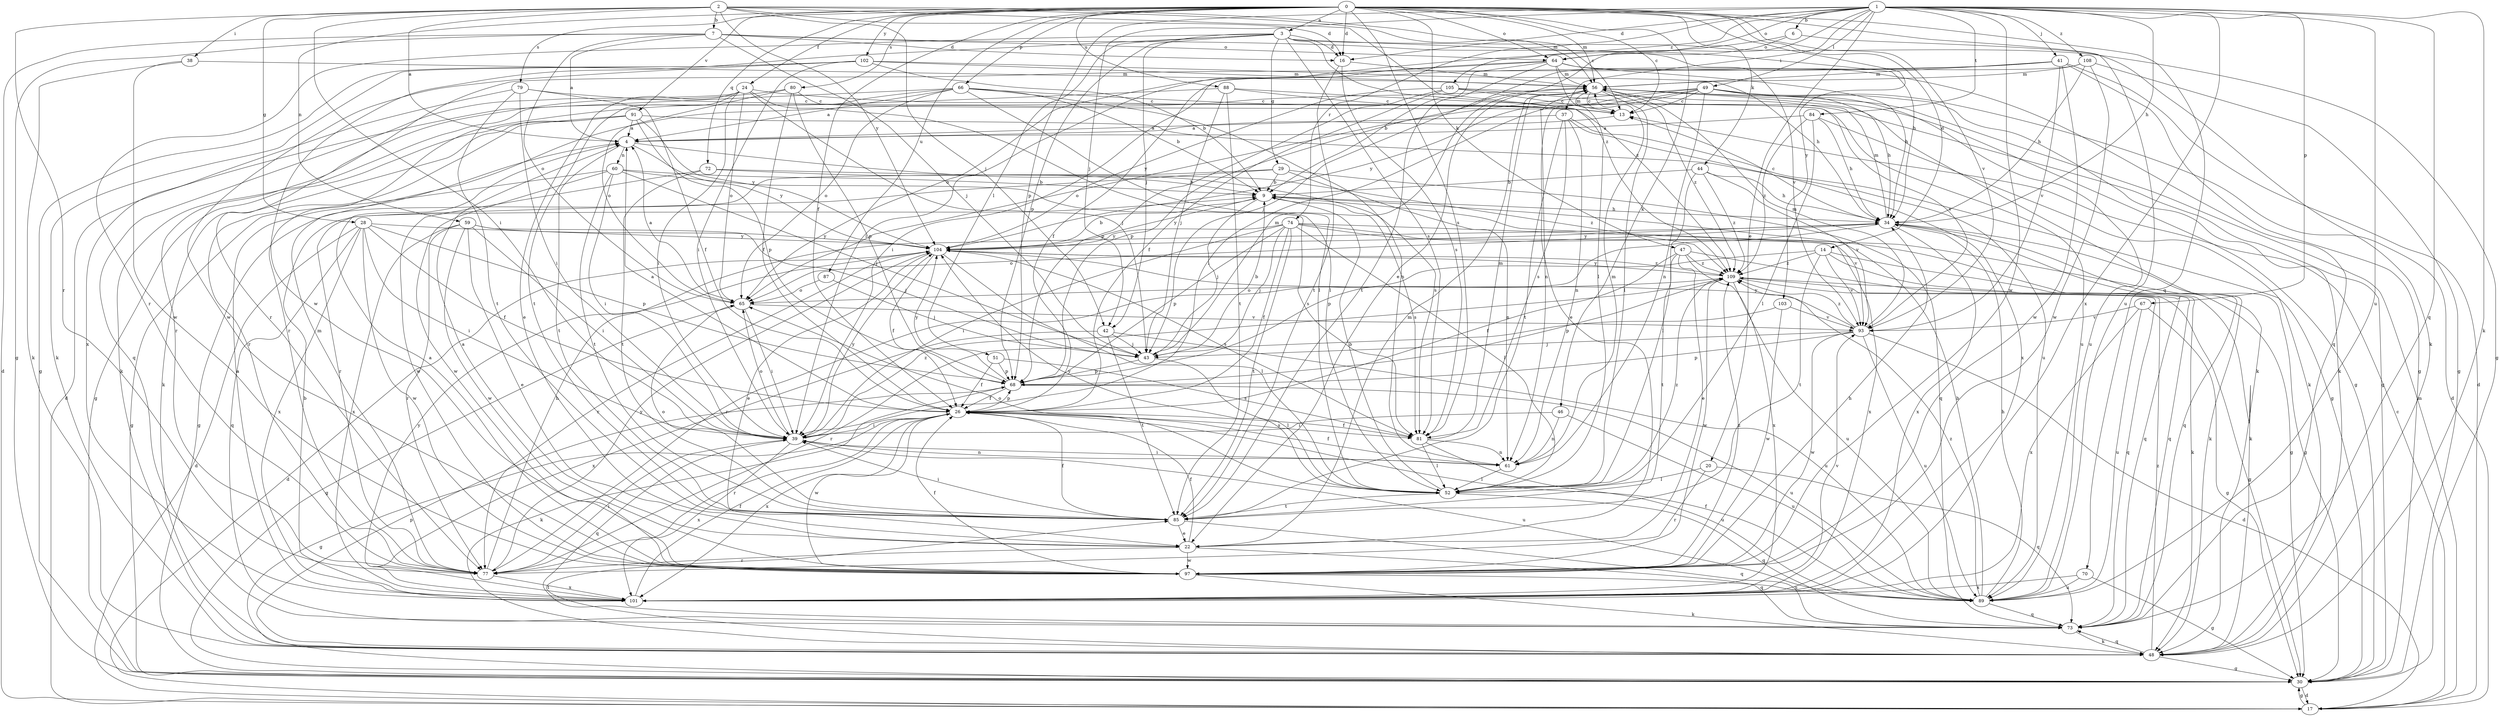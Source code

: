 strict digraph  {
0;
1;
2;
3;
4;
6;
7;
9;
13;
14;
16;
17;
20;
22;
24;
26;
28;
29;
30;
34;
37;
38;
39;
41;
42;
43;
44;
46;
47;
48;
49;
51;
52;
56;
59;
60;
61;
64;
65;
66;
67;
68;
70;
72;
73;
74;
77;
79;
80;
81;
84;
85;
87;
88;
89;
91;
93;
97;
101;
102;
103;
104;
105;
108;
109;
0 -> 3  [label=a];
0 -> 13  [label=c];
0 -> 14  [label=d];
0 -> 16  [label=d];
0 -> 24  [label=f];
0 -> 26  [label=f];
0 -> 44  [label=k];
0 -> 46  [label=k];
0 -> 47  [label=k];
0 -> 56  [label=m];
0 -> 59  [label=n];
0 -> 64  [label=o];
0 -> 66  [label=p];
0 -> 70  [label=q];
0 -> 72  [label=q];
0 -> 79  [label=s];
0 -> 80  [label=s];
0 -> 81  [label=s];
0 -> 87  [label=u];
0 -> 88  [label=u];
0 -> 89  [label=u];
0 -> 91  [label=v];
0 -> 93  [label=v];
0 -> 102  [label=y];
0 -> 103  [label=y];
1 -> 6  [label=b];
1 -> 16  [label=d];
1 -> 20  [label=e];
1 -> 22  [label=e];
1 -> 34  [label=h];
1 -> 37  [label=i];
1 -> 41  [label=j];
1 -> 42  [label=j];
1 -> 48  [label=k];
1 -> 49  [label=l];
1 -> 64  [label=o];
1 -> 67  [label=p];
1 -> 68  [label=p];
1 -> 73  [label=q];
1 -> 74  [label=r];
1 -> 84  [label=t];
1 -> 89  [label=u];
1 -> 97  [label=w];
1 -> 101  [label=x];
1 -> 105  [label=z];
1 -> 108  [label=z];
2 -> 4  [label=a];
2 -> 7  [label=b];
2 -> 13  [label=c];
2 -> 16  [label=d];
2 -> 28  [label=g];
2 -> 38  [label=i];
2 -> 39  [label=i];
2 -> 42  [label=j];
2 -> 56  [label=m];
2 -> 77  [label=r];
2 -> 104  [label=y];
2 -> 109  [label=z];
3 -> 16  [label=d];
3 -> 29  [label=g];
3 -> 30  [label=g];
3 -> 34  [label=h];
3 -> 42  [label=j];
3 -> 51  [label=l];
3 -> 68  [label=p];
3 -> 77  [label=r];
3 -> 81  [label=s];
3 -> 97  [label=w];
3 -> 109  [label=z];
4 -> 60  [label=n];
4 -> 81  [label=s];
4 -> 85  [label=t];
4 -> 104  [label=y];
6 -> 39  [label=i];
6 -> 48  [label=k];
6 -> 64  [label=o];
7 -> 4  [label=a];
7 -> 16  [label=d];
7 -> 17  [label=d];
7 -> 30  [label=g];
7 -> 43  [label=j];
7 -> 64  [label=o];
7 -> 65  [label=o];
7 -> 93  [label=v];
9 -> 34  [label=h];
9 -> 43  [label=j];
9 -> 81  [label=s];
9 -> 93  [label=v];
9 -> 104  [label=y];
13 -> 4  [label=a];
13 -> 56  [label=m];
14 -> 48  [label=k];
14 -> 73  [label=q];
14 -> 77  [label=r];
14 -> 85  [label=t];
14 -> 93  [label=v];
14 -> 109  [label=z];
16 -> 56  [label=m];
16 -> 81  [label=s];
16 -> 85  [label=t];
17 -> 13  [label=c];
17 -> 30  [label=g];
17 -> 56  [label=m];
20 -> 52  [label=l];
20 -> 73  [label=q];
20 -> 77  [label=r];
22 -> 4  [label=a];
22 -> 26  [label=f];
22 -> 56  [label=m];
22 -> 73  [label=q];
22 -> 77  [label=r];
22 -> 97  [label=w];
24 -> 13  [label=c];
24 -> 22  [label=e];
24 -> 39  [label=i];
24 -> 43  [label=j];
24 -> 52  [label=l];
24 -> 65  [label=o];
24 -> 73  [label=q];
24 -> 85  [label=t];
26 -> 4  [label=a];
26 -> 30  [label=g];
26 -> 39  [label=i];
26 -> 68  [label=p];
26 -> 77  [label=r];
26 -> 81  [label=s];
26 -> 97  [label=w];
26 -> 101  [label=x];
28 -> 17  [label=d];
28 -> 26  [label=f];
28 -> 39  [label=i];
28 -> 68  [label=p];
28 -> 73  [label=q];
28 -> 97  [label=w];
28 -> 101  [label=x];
28 -> 104  [label=y];
29 -> 9  [label=b];
29 -> 30  [label=g];
29 -> 61  [label=n];
29 -> 73  [label=q];
29 -> 77  [label=r];
30 -> 17  [label=d];
34 -> 13  [label=c];
34 -> 30  [label=g];
34 -> 48  [label=k];
34 -> 56  [label=m];
34 -> 65  [label=o];
34 -> 68  [label=p];
34 -> 73  [label=q];
34 -> 101  [label=x];
34 -> 104  [label=y];
37 -> 4  [label=a];
37 -> 30  [label=g];
37 -> 61  [label=n];
37 -> 81  [label=s];
37 -> 85  [label=t];
37 -> 101  [label=x];
38 -> 48  [label=k];
38 -> 56  [label=m];
38 -> 97  [label=w];
39 -> 61  [label=n];
39 -> 65  [label=o];
39 -> 73  [label=q];
39 -> 89  [label=u];
39 -> 101  [label=x];
39 -> 104  [label=y];
39 -> 109  [label=z];
41 -> 17  [label=d];
41 -> 30  [label=g];
41 -> 39  [label=i];
41 -> 56  [label=m];
41 -> 77  [label=r];
41 -> 93  [label=v];
41 -> 97  [label=w];
42 -> 43  [label=j];
42 -> 85  [label=t];
42 -> 89  [label=u];
42 -> 101  [label=x];
43 -> 9  [label=b];
43 -> 52  [label=l];
43 -> 56  [label=m];
43 -> 68  [label=p];
44 -> 9  [label=b];
44 -> 34  [label=h];
44 -> 52  [label=l];
44 -> 93  [label=v];
44 -> 109  [label=z];
46 -> 39  [label=i];
46 -> 61  [label=n];
46 -> 89  [label=u];
47 -> 22  [label=e];
47 -> 26  [label=f];
47 -> 73  [label=q];
47 -> 85  [label=t];
47 -> 101  [label=x];
47 -> 109  [label=z];
48 -> 30  [label=g];
48 -> 68  [label=p];
48 -> 73  [label=q];
48 -> 85  [label=t];
48 -> 109  [label=z];
49 -> 13  [label=c];
49 -> 17  [label=d];
49 -> 22  [label=e];
49 -> 34  [label=h];
49 -> 39  [label=i];
49 -> 48  [label=k];
49 -> 61  [label=n];
49 -> 65  [label=o];
49 -> 89  [label=u];
49 -> 104  [label=y];
51 -> 26  [label=f];
51 -> 68  [label=p];
51 -> 81  [label=s];
52 -> 9  [label=b];
52 -> 65  [label=o];
52 -> 73  [label=q];
52 -> 85  [label=t];
52 -> 104  [label=y];
52 -> 109  [label=z];
56 -> 13  [label=c];
56 -> 30  [label=g];
56 -> 48  [label=k];
56 -> 52  [label=l];
56 -> 61  [label=n];
56 -> 68  [label=p];
56 -> 109  [label=z];
59 -> 22  [label=e];
59 -> 39  [label=i];
59 -> 43  [label=j];
59 -> 77  [label=r];
59 -> 97  [label=w];
59 -> 101  [label=x];
59 -> 104  [label=y];
60 -> 9  [label=b];
60 -> 30  [label=g];
60 -> 39  [label=i];
60 -> 43  [label=j];
60 -> 81  [label=s];
60 -> 85  [label=t];
60 -> 97  [label=w];
61 -> 26  [label=f];
61 -> 39  [label=i];
61 -> 52  [label=l];
61 -> 56  [label=m];
64 -> 9  [label=b];
64 -> 26  [label=f];
64 -> 34  [label=h];
64 -> 52  [label=l];
64 -> 56  [label=m];
64 -> 65  [label=o];
64 -> 73  [label=q];
64 -> 85  [label=t];
65 -> 4  [label=a];
65 -> 30  [label=g];
65 -> 39  [label=i];
65 -> 93  [label=v];
66 -> 4  [label=a];
66 -> 9  [label=b];
66 -> 13  [label=c];
66 -> 17  [label=d];
66 -> 48  [label=k];
66 -> 52  [label=l];
66 -> 61  [label=n];
66 -> 65  [label=o];
67 -> 30  [label=g];
67 -> 89  [label=u];
67 -> 93  [label=v];
67 -> 101  [label=x];
68 -> 26  [label=f];
68 -> 48  [label=k];
68 -> 89  [label=u];
68 -> 104  [label=y];
70 -> 30  [label=g];
70 -> 89  [label=u];
70 -> 101  [label=x];
72 -> 9  [label=b];
72 -> 85  [label=t];
72 -> 97  [label=w];
72 -> 109  [label=z];
73 -> 48  [label=k];
74 -> 26  [label=f];
74 -> 30  [label=g];
74 -> 39  [label=i];
74 -> 43  [label=j];
74 -> 48  [label=k];
74 -> 52  [label=l];
74 -> 68  [label=p];
74 -> 85  [label=t];
74 -> 101  [label=x];
74 -> 104  [label=y];
77 -> 34  [label=h];
77 -> 39  [label=i];
77 -> 56  [label=m];
77 -> 101  [label=x];
77 -> 104  [label=y];
79 -> 13  [label=c];
79 -> 26  [label=f];
79 -> 39  [label=i];
79 -> 85  [label=t];
79 -> 101  [label=x];
80 -> 13  [label=c];
80 -> 26  [label=f];
80 -> 65  [label=o];
80 -> 68  [label=p];
80 -> 77  [label=r];
81 -> 26  [label=f];
81 -> 52  [label=l];
81 -> 56  [label=m];
81 -> 61  [label=n];
81 -> 89  [label=u];
84 -> 4  [label=a];
84 -> 34  [label=h];
84 -> 48  [label=k];
84 -> 52  [label=l];
84 -> 109  [label=z];
85 -> 22  [label=e];
85 -> 26  [label=f];
85 -> 39  [label=i];
85 -> 65  [label=o];
85 -> 73  [label=q];
87 -> 43  [label=j];
87 -> 65  [label=o];
88 -> 13  [label=c];
88 -> 43  [label=j];
88 -> 77  [label=r];
88 -> 85  [label=t];
88 -> 89  [label=u];
89 -> 9  [label=b];
89 -> 26  [label=f];
89 -> 34  [label=h];
89 -> 73  [label=q];
89 -> 109  [label=z];
91 -> 4  [label=a];
91 -> 30  [label=g];
91 -> 48  [label=k];
91 -> 68  [label=p];
91 -> 77  [label=r];
91 -> 89  [label=u];
91 -> 104  [label=y];
93 -> 17  [label=d];
93 -> 43  [label=j];
93 -> 56  [label=m];
93 -> 68  [label=p];
93 -> 89  [label=u];
93 -> 97  [label=w];
93 -> 104  [label=y];
93 -> 109  [label=z];
97 -> 4  [label=a];
97 -> 26  [label=f];
97 -> 34  [label=h];
97 -> 48  [label=k];
97 -> 89  [label=u];
97 -> 109  [label=z];
101 -> 4  [label=a];
101 -> 9  [label=b];
101 -> 26  [label=f];
101 -> 93  [label=v];
101 -> 104  [label=y];
102 -> 9  [label=b];
102 -> 30  [label=g];
102 -> 34  [label=h];
102 -> 39  [label=i];
102 -> 48  [label=k];
102 -> 56  [label=m];
102 -> 97  [label=w];
103 -> 77  [label=r];
103 -> 93  [label=v];
103 -> 97  [label=w];
104 -> 9  [label=b];
104 -> 17  [label=d];
104 -> 22  [label=e];
104 -> 26  [label=f];
104 -> 52  [label=l];
104 -> 77  [label=r];
104 -> 81  [label=s];
104 -> 109  [label=z];
105 -> 13  [label=c];
105 -> 26  [label=f];
105 -> 30  [label=g];
105 -> 68  [label=p];
105 -> 93  [label=v];
105 -> 104  [label=y];
108 -> 30  [label=g];
108 -> 34  [label=h];
108 -> 43  [label=j];
108 -> 56  [label=m];
108 -> 97  [label=w];
109 -> 30  [label=g];
109 -> 65  [label=o];
109 -> 68  [label=p];
109 -> 73  [label=q];
109 -> 89  [label=u];
109 -> 97  [label=w];
109 -> 104  [label=y];
}
